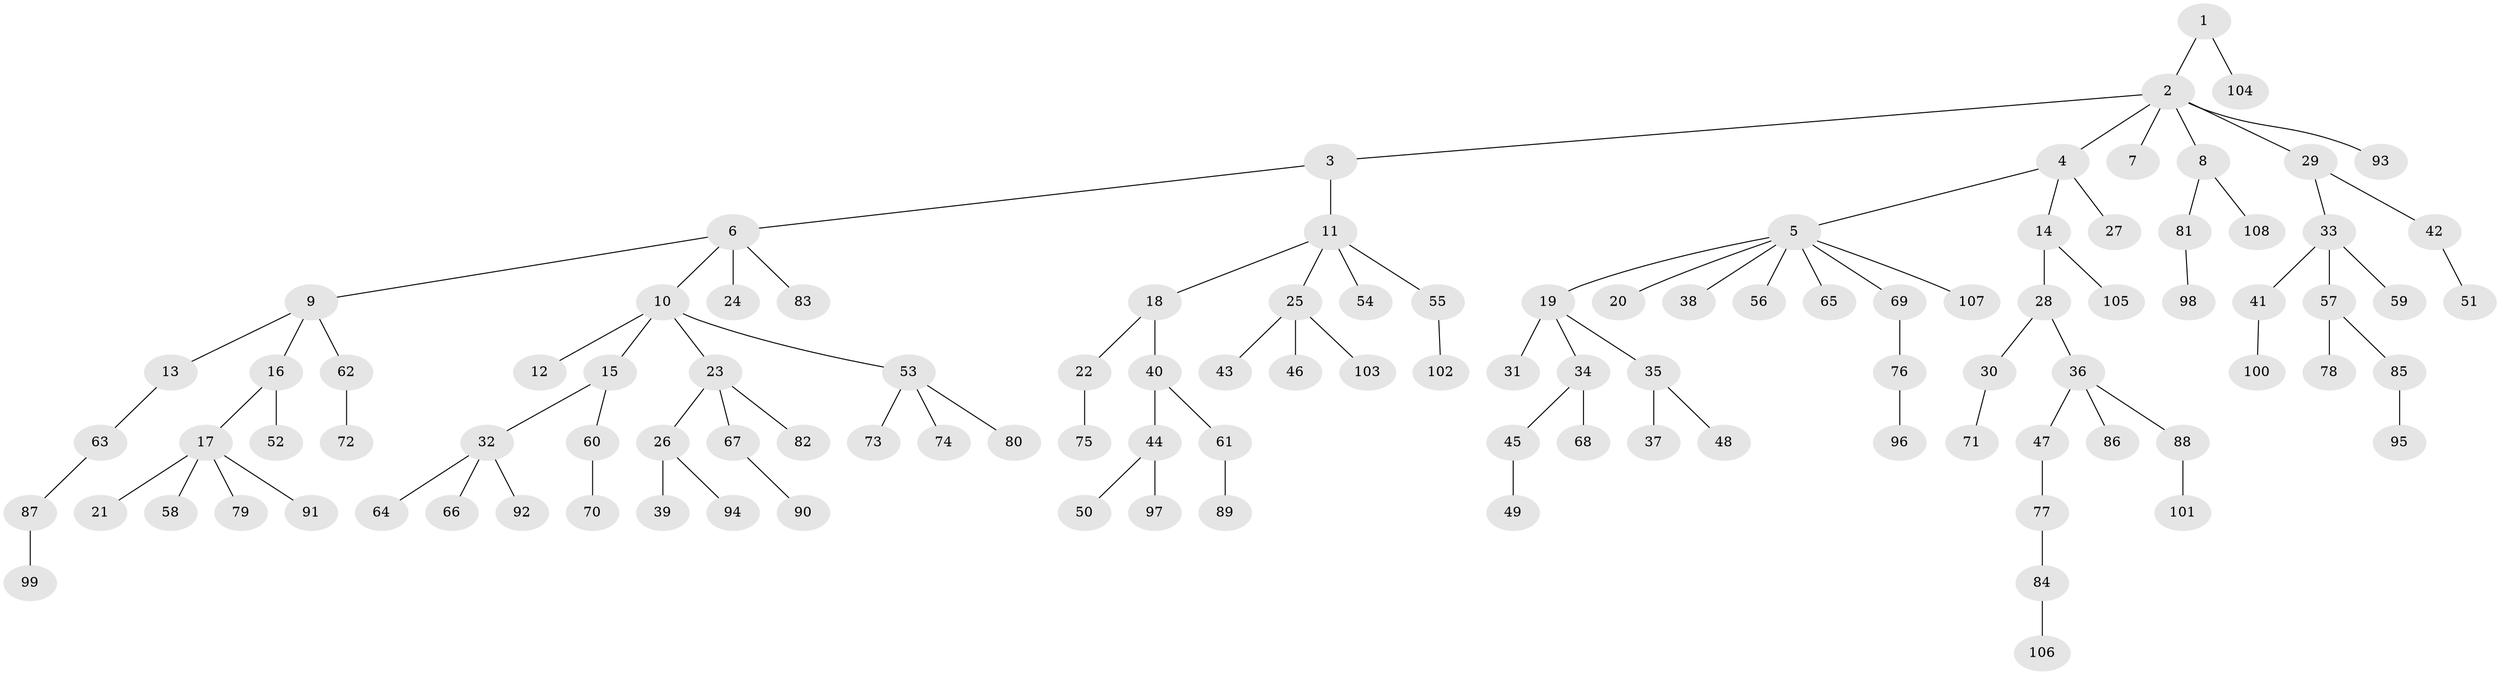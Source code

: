 // coarse degree distribution, {7: 0.018518518518518517, 8: 0.018518518518518517, 4: 0.05555555555555555, 9: 0.037037037037037035, 5: 0.018518518518518517, 1: 0.7222222222222222, 3: 0.05555555555555555, 2: 0.07407407407407407}
// Generated by graph-tools (version 1.1) at 2025/19/03/04/25 18:19:07]
// undirected, 108 vertices, 107 edges
graph export_dot {
graph [start="1"]
  node [color=gray90,style=filled];
  1;
  2;
  3;
  4;
  5;
  6;
  7;
  8;
  9;
  10;
  11;
  12;
  13;
  14;
  15;
  16;
  17;
  18;
  19;
  20;
  21;
  22;
  23;
  24;
  25;
  26;
  27;
  28;
  29;
  30;
  31;
  32;
  33;
  34;
  35;
  36;
  37;
  38;
  39;
  40;
  41;
  42;
  43;
  44;
  45;
  46;
  47;
  48;
  49;
  50;
  51;
  52;
  53;
  54;
  55;
  56;
  57;
  58;
  59;
  60;
  61;
  62;
  63;
  64;
  65;
  66;
  67;
  68;
  69;
  70;
  71;
  72;
  73;
  74;
  75;
  76;
  77;
  78;
  79;
  80;
  81;
  82;
  83;
  84;
  85;
  86;
  87;
  88;
  89;
  90;
  91;
  92;
  93;
  94;
  95;
  96;
  97;
  98;
  99;
  100;
  101;
  102;
  103;
  104;
  105;
  106;
  107;
  108;
  1 -- 2;
  1 -- 104;
  2 -- 3;
  2 -- 4;
  2 -- 7;
  2 -- 8;
  2 -- 29;
  2 -- 93;
  3 -- 6;
  3 -- 11;
  4 -- 5;
  4 -- 14;
  4 -- 27;
  5 -- 19;
  5 -- 20;
  5 -- 38;
  5 -- 56;
  5 -- 65;
  5 -- 69;
  5 -- 107;
  6 -- 9;
  6 -- 10;
  6 -- 24;
  6 -- 83;
  8 -- 81;
  8 -- 108;
  9 -- 13;
  9 -- 16;
  9 -- 62;
  10 -- 12;
  10 -- 15;
  10 -- 23;
  10 -- 53;
  11 -- 18;
  11 -- 25;
  11 -- 54;
  11 -- 55;
  13 -- 63;
  14 -- 28;
  14 -- 105;
  15 -- 32;
  15 -- 60;
  16 -- 17;
  16 -- 52;
  17 -- 21;
  17 -- 58;
  17 -- 79;
  17 -- 91;
  18 -- 22;
  18 -- 40;
  19 -- 31;
  19 -- 34;
  19 -- 35;
  22 -- 75;
  23 -- 26;
  23 -- 67;
  23 -- 82;
  25 -- 43;
  25 -- 46;
  25 -- 103;
  26 -- 39;
  26 -- 94;
  28 -- 30;
  28 -- 36;
  29 -- 33;
  29 -- 42;
  30 -- 71;
  32 -- 64;
  32 -- 66;
  32 -- 92;
  33 -- 41;
  33 -- 57;
  33 -- 59;
  34 -- 45;
  34 -- 68;
  35 -- 37;
  35 -- 48;
  36 -- 47;
  36 -- 86;
  36 -- 88;
  40 -- 44;
  40 -- 61;
  41 -- 100;
  42 -- 51;
  44 -- 50;
  44 -- 97;
  45 -- 49;
  47 -- 77;
  53 -- 73;
  53 -- 74;
  53 -- 80;
  55 -- 102;
  57 -- 78;
  57 -- 85;
  60 -- 70;
  61 -- 89;
  62 -- 72;
  63 -- 87;
  67 -- 90;
  69 -- 76;
  76 -- 96;
  77 -- 84;
  81 -- 98;
  84 -- 106;
  85 -- 95;
  87 -- 99;
  88 -- 101;
}
